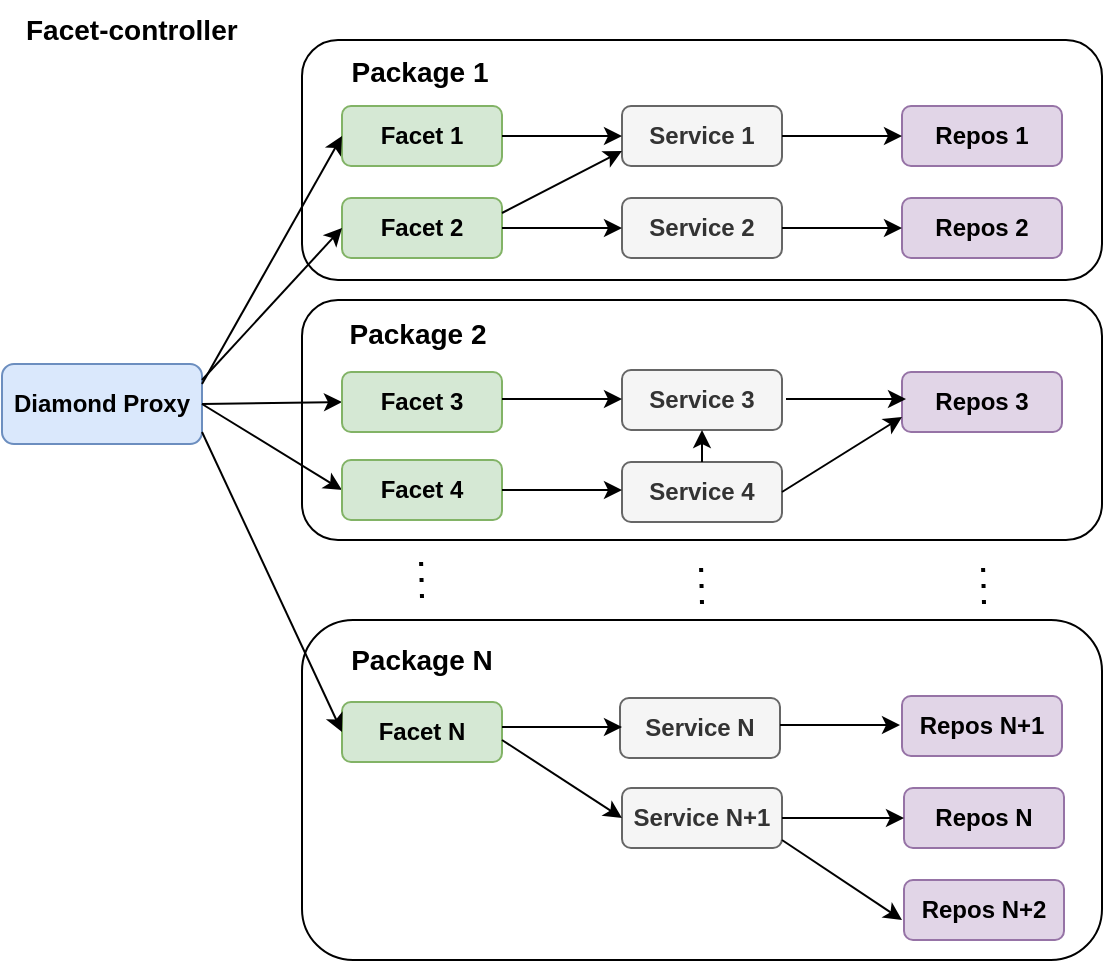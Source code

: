 <mxfile version="20.3.6" type="device"><diagram id="ig0ShdoYrRlbuwzHlbjr" name="Page-1"><mxGraphModel dx="529" dy="614" grid="1" gridSize="10" guides="1" tooltips="1" connect="1" arrows="1" fold="1" page="1" pageScale="1" pageWidth="850" pageHeight="1100" math="0" shadow="0"><root><mxCell id="0"/><mxCell id="1" parent="0"/><mxCell id="xfkjRRVRBIzTyInuerjT-47" value="" style="rounded=1;whiteSpace=wrap;html=1;fontSize=14;" vertex="1" parent="1"><mxGeometry x="220" y="440" width="400" height="170" as="geometry"/></mxCell><mxCell id="xfkjRRVRBIzTyInuerjT-45" value="" style="rounded=1;whiteSpace=wrap;html=1;fontSize=14;" vertex="1" parent="1"><mxGeometry x="220" y="280" width="400" height="120" as="geometry"/></mxCell><mxCell id="xfkjRRVRBIzTyInuerjT-44" value="" style="rounded=1;whiteSpace=wrap;html=1;fontSize=14;" vertex="1" parent="1"><mxGeometry x="220" y="150" width="400" height="120" as="geometry"/></mxCell><mxCell id="o6zzBLszWDUD9s81D3n4-1" value="&lt;b&gt;Facet 2&lt;/b&gt;" style="rounded=1;whiteSpace=wrap;html=1;fillColor=#d5e8d4;strokeColor=#82b366;" parent="1" vertex="1"><mxGeometry x="240" y="229" width="80" height="30" as="geometry"/></mxCell><mxCell id="o6zzBLszWDUD9s81D3n4-3" value="&lt;b&gt;Diamond Proxy&lt;/b&gt;" style="rounded=1;whiteSpace=wrap;html=1;fillColor=#dae8fc;strokeColor=#6c8ebf;" parent="1" vertex="1"><mxGeometry x="70" y="312" width="100" height="40" as="geometry"/></mxCell><mxCell id="o6zzBLszWDUD9s81D3n4-6" value="&lt;b&gt;Service 2&lt;/b&gt;" style="rounded=1;whiteSpace=wrap;html=1;fillColor=#f5f5f5;fontColor=#333333;strokeColor=#666666;" parent="1" vertex="1"><mxGeometry x="380" y="229" width="80" height="30" as="geometry"/></mxCell><mxCell id="o6zzBLszWDUD9s81D3n4-7" value="&lt;b&gt;Repos 1&lt;/b&gt;" style="rounded=1;whiteSpace=wrap;html=1;fillColor=#e1d5e7;strokeColor=#9673a6;" parent="1" vertex="1"><mxGeometry x="520" y="183" width="80" height="30" as="geometry"/></mxCell><mxCell id="o6zzBLszWDUD9s81D3n4-10" value="" style="endArrow=classic;html=1;rounded=0;entryX=0;entryY=0.5;entryDx=0;entryDy=0;" parent="1" target="o6zzBLszWDUD9s81D3n4-1" edge="1"><mxGeometry width="50" height="50" relative="1" as="geometry"><mxPoint x="170" y="320" as="sourcePoint"/><mxPoint x="250" y="270" as="targetPoint"/></mxGeometry></mxCell><mxCell id="o6zzBLszWDUD9s81D3n4-13" value="" style="endArrow=classic;html=1;rounded=0;exitX=1;exitY=0.5;exitDx=0;exitDy=0;entryX=0;entryY=0.5;entryDx=0;entryDy=0;" parent="1" source="o6zzBLszWDUD9s81D3n4-1" target="o6zzBLszWDUD9s81D3n4-6" edge="1"><mxGeometry width="50" height="50" relative="1" as="geometry"><mxPoint x="330" y="235" as="sourcePoint"/><mxPoint x="380" y="235" as="targetPoint"/></mxGeometry></mxCell><mxCell id="o6zzBLszWDUD9s81D3n4-22" value="&lt;b style=&quot;font-size: 14px;&quot;&gt;Facet-controller&lt;/b&gt;" style="text;html=1;strokeColor=none;fillColor=none;align=left;verticalAlign=middle;whiteSpace=wrap;rounded=0;fontSize=14;" parent="1" vertex="1"><mxGeometry x="80" y="130" width="180" height="30" as="geometry"/></mxCell><mxCell id="xfkjRRVRBIzTyInuerjT-2" value="&lt;b&gt;Repos 2&lt;/b&gt;" style="rounded=1;whiteSpace=wrap;html=1;fillColor=#e1d5e7;strokeColor=#9673a6;" vertex="1" parent="1"><mxGeometry x="520" y="229" width="80" height="30" as="geometry"/></mxCell><mxCell id="xfkjRRVRBIzTyInuerjT-4" value="" style="endArrow=classic;html=1;rounded=0;exitX=1;exitY=0.5;exitDx=0;exitDy=0;entryX=0;entryY=0.5;entryDx=0;entryDy=0;" edge="1" parent="1" source="o6zzBLszWDUD9s81D3n4-6" target="xfkjRRVRBIzTyInuerjT-2"><mxGeometry width="50" height="50" relative="1" as="geometry"><mxPoint x="460" y="219.5" as="sourcePoint"/><mxPoint x="520" y="219.5" as="targetPoint"/></mxGeometry></mxCell><mxCell id="xfkjRRVRBIzTyInuerjT-11" value="&lt;b&gt;Facet 1&lt;/b&gt;" style="rounded=1;whiteSpace=wrap;html=1;fillColor=#d5e8d4;strokeColor=#82b366;" vertex="1" parent="1"><mxGeometry x="240" y="183" width="80" height="30" as="geometry"/></mxCell><mxCell id="xfkjRRVRBIzTyInuerjT-12" value="&lt;b&gt;Facet N&lt;/b&gt;" style="rounded=1;whiteSpace=wrap;html=1;fillColor=#d5e8d4;strokeColor=#82b366;" vertex="1" parent="1"><mxGeometry x="240" y="481" width="80" height="30" as="geometry"/></mxCell><mxCell id="xfkjRRVRBIzTyInuerjT-13" value="&lt;b&gt;Service N&lt;/b&gt;" style="rounded=1;whiteSpace=wrap;html=1;fillColor=#f5f5f5;fontColor=#333333;strokeColor=#666666;" vertex="1" parent="1"><mxGeometry x="379" y="479" width="80" height="30" as="geometry"/></mxCell><mxCell id="xfkjRRVRBIzTyInuerjT-14" value="&lt;b&gt;Service 1&lt;/b&gt;" style="rounded=1;whiteSpace=wrap;html=1;fillColor=#f5f5f5;fontColor=#333333;strokeColor=#666666;" vertex="1" parent="1"><mxGeometry x="380" y="183" width="80" height="30" as="geometry"/></mxCell><mxCell id="xfkjRRVRBIzTyInuerjT-15" value="&lt;b&gt;Service N+1&lt;/b&gt;" style="rounded=1;whiteSpace=wrap;html=1;fillColor=#f5f5f5;fontColor=#333333;strokeColor=#666666;" vertex="1" parent="1"><mxGeometry x="380" y="524" width="80" height="30" as="geometry"/></mxCell><mxCell id="xfkjRRVRBIzTyInuerjT-16" value="&lt;b&gt;Repos N&lt;/b&gt;" style="rounded=1;whiteSpace=wrap;html=1;fillColor=#e1d5e7;strokeColor=#9673a6;" vertex="1" parent="1"><mxGeometry x="521" y="524" width="80" height="30" as="geometry"/></mxCell><mxCell id="xfkjRRVRBIzTyInuerjT-17" value="&lt;b&gt;Repos N+1&lt;/b&gt;" style="rounded=1;whiteSpace=wrap;html=1;fillColor=#e1d5e7;strokeColor=#9673a6;" vertex="1" parent="1"><mxGeometry x="520" y="478" width="80" height="30" as="geometry"/></mxCell><mxCell id="xfkjRRVRBIzTyInuerjT-18" value="&lt;b&gt;Repos N+2&lt;/b&gt;" style="rounded=1;whiteSpace=wrap;html=1;fillColor=#e1d5e7;strokeColor=#9673a6;" vertex="1" parent="1"><mxGeometry x="521" y="570" width="80" height="30" as="geometry"/></mxCell><mxCell id="xfkjRRVRBIzTyInuerjT-19" value="" style="endArrow=none;dashed=1;html=1;dashPattern=1 3;strokeWidth=2;rounded=0;fontSize=14;" edge="1" parent="1"><mxGeometry width="50" height="50" relative="1" as="geometry"><mxPoint x="420" y="432" as="sourcePoint"/><mxPoint x="419.5" y="412" as="targetPoint"/></mxGeometry></mxCell><mxCell id="xfkjRRVRBIzTyInuerjT-20" value="" style="endArrow=none;dashed=1;html=1;dashPattern=1 3;strokeWidth=2;rounded=0;fontSize=14;" edge="1" parent="1"><mxGeometry width="50" height="50" relative="1" as="geometry"><mxPoint x="280" y="429" as="sourcePoint"/><mxPoint x="279.5" y="409" as="targetPoint"/></mxGeometry></mxCell><mxCell id="xfkjRRVRBIzTyInuerjT-22" value="" style="endArrow=classic;html=1;rounded=0;entryX=0;entryY=0.5;entryDx=0;entryDy=0;exitX=1;exitY=0.25;exitDx=0;exitDy=0;" edge="1" parent="1" source="o6zzBLszWDUD9s81D3n4-3" target="xfkjRRVRBIzTyInuerjT-11"><mxGeometry width="50" height="50" relative="1" as="geometry"><mxPoint x="170" y="330" as="sourcePoint"/><mxPoint x="240" y="210" as="targetPoint"/></mxGeometry></mxCell><mxCell id="xfkjRRVRBIzTyInuerjT-23" value="" style="endArrow=classic;html=1;rounded=0;entryX=0;entryY=0.5;entryDx=0;entryDy=0;" edge="1" parent="1" target="xfkjRRVRBIzTyInuerjT-15"><mxGeometry width="50" height="50" relative="1" as="geometry"><mxPoint x="320" y="500" as="sourcePoint"/><mxPoint x="390" y="540" as="targetPoint"/></mxGeometry></mxCell><mxCell id="xfkjRRVRBIzTyInuerjT-24" value="" style="endArrow=classic;html=1;rounded=0;exitX=1;exitY=0.25;exitDx=0;exitDy=0;entryX=0;entryY=0.75;entryDx=0;entryDy=0;" edge="1" parent="1" source="o6zzBLszWDUD9s81D3n4-1" target="xfkjRRVRBIzTyInuerjT-14"><mxGeometry width="50" height="50" relative="1" as="geometry"><mxPoint x="320" y="241.5" as="sourcePoint"/><mxPoint x="380" y="180" as="targetPoint"/></mxGeometry></mxCell><mxCell id="xfkjRRVRBIzTyInuerjT-26" value="" style="endArrow=none;dashed=1;html=1;dashPattern=1 3;strokeWidth=2;rounded=0;fontSize=14;" edge="1" parent="1"><mxGeometry width="50" height="50" relative="1" as="geometry"><mxPoint x="561" y="432" as="sourcePoint"/><mxPoint x="560.5" y="412" as="targetPoint"/></mxGeometry></mxCell><mxCell id="xfkjRRVRBIzTyInuerjT-27" value="" style="endArrow=classic;html=1;rounded=0;exitX=1;exitY=0.5;exitDx=0;exitDy=0;entryX=0;entryY=0.5;entryDx=0;entryDy=0;" edge="1" parent="1" source="xfkjRRVRBIzTyInuerjT-14" target="o6zzBLszWDUD9s81D3n4-7"><mxGeometry width="50" height="50" relative="1" as="geometry"><mxPoint x="460" y="190" as="sourcePoint"/><mxPoint x="520" y="190" as="targetPoint"/></mxGeometry></mxCell><mxCell id="xfkjRRVRBIzTyInuerjT-28" value="" style="endArrow=classic;html=1;rounded=0;exitX=1;exitY=0.5;exitDx=0;exitDy=0;entryX=0;entryY=0.5;entryDx=0;entryDy=0;" edge="1" parent="1"><mxGeometry width="50" height="50" relative="1" as="geometry"><mxPoint x="320" y="493.5" as="sourcePoint"/><mxPoint x="380" y="493.5" as="targetPoint"/></mxGeometry></mxCell><mxCell id="xfkjRRVRBIzTyInuerjT-29" value="" style="endArrow=classic;html=1;rounded=0;entryX=0;entryY=0.5;entryDx=0;entryDy=0;" edge="1" parent="1" target="xfkjRRVRBIzTyInuerjT-12"><mxGeometry width="50" height="50" relative="1" as="geometry"><mxPoint x="170" y="346" as="sourcePoint"/><mxPoint x="231" y="416" as="targetPoint"/></mxGeometry></mxCell><mxCell id="xfkjRRVRBIzTyInuerjT-30" value="" style="endArrow=classic;html=1;rounded=0;exitX=1;exitY=0.5;exitDx=0;exitDy=0;entryX=0;entryY=0.5;entryDx=0;entryDy=0;" edge="1" parent="1"><mxGeometry width="50" height="50" relative="1" as="geometry"><mxPoint x="459" y="492.5" as="sourcePoint"/><mxPoint x="519" y="492.5" as="targetPoint"/></mxGeometry></mxCell><mxCell id="xfkjRRVRBIzTyInuerjT-31" value="" style="endArrow=classic;html=1;rounded=0;exitX=1;exitY=0.5;exitDx=0;exitDy=0;entryX=0;entryY=0.5;entryDx=0;entryDy=0;" edge="1" parent="1" source="o6zzBLszWDUD9s81D3n4-3" target="xfkjRRVRBIzTyInuerjT-36"><mxGeometry width="50" height="50" relative="1" as="geometry"><mxPoint x="170" y="339.5" as="sourcePoint"/><mxPoint x="210" y="340" as="targetPoint"/></mxGeometry></mxCell><mxCell id="xfkjRRVRBIzTyInuerjT-32" value="" style="endArrow=classic;html=1;rounded=0;exitX=1;exitY=0.5;exitDx=0;exitDy=0;entryX=0;entryY=0.5;entryDx=0;entryDy=0;" edge="1" parent="1" source="xfkjRRVRBIzTyInuerjT-15" target="xfkjRRVRBIzTyInuerjT-16"><mxGeometry width="50" height="50" relative="1" as="geometry"><mxPoint x="470" y="538.5" as="sourcePoint"/><mxPoint x="510" y="538.5" as="targetPoint"/></mxGeometry></mxCell><mxCell id="xfkjRRVRBIzTyInuerjT-33" value="" style="endArrow=classic;html=1;rounded=0;entryX=0;entryY=0.5;entryDx=0;entryDy=0;exitX=1;exitY=0.5;exitDx=0;exitDy=0;" edge="1" parent="1" source="o6zzBLszWDUD9s81D3n4-3" target="xfkjRRVRBIzTyInuerjT-37"><mxGeometry width="50" height="50" relative="1" as="geometry"><mxPoint x="170" y="345" as="sourcePoint"/><mxPoint x="219" y="375" as="targetPoint"/></mxGeometry></mxCell><mxCell id="xfkjRRVRBIzTyInuerjT-34" value="" style="endArrow=classic;html=1;rounded=0;exitX=1;exitY=0.5;exitDx=0;exitDy=0;entryX=0;entryY=0.5;entryDx=0;entryDy=0;" edge="1" parent="1" source="xfkjRRVRBIzTyInuerjT-11" target="xfkjRRVRBIzTyInuerjT-14"><mxGeometry width="50" height="50" relative="1" as="geometry"><mxPoint x="320" y="174.5" as="sourcePoint"/><mxPoint x="380" y="174.5" as="targetPoint"/></mxGeometry></mxCell><mxCell id="xfkjRRVRBIzTyInuerjT-36" value="&lt;b&gt;Facet 3&lt;/b&gt;" style="rounded=1;whiteSpace=wrap;html=1;fillColor=#d5e8d4;strokeColor=#82b366;" vertex="1" parent="1"><mxGeometry x="240" y="316" width="80" height="30" as="geometry"/></mxCell><mxCell id="xfkjRRVRBIzTyInuerjT-37" value="&lt;b&gt;Facet 4&lt;/b&gt;" style="rounded=1;whiteSpace=wrap;html=1;fillColor=#d5e8d4;strokeColor=#82b366;" vertex="1" parent="1"><mxGeometry x="240" y="360" width="80" height="30" as="geometry"/></mxCell><mxCell id="xfkjRRVRBIzTyInuerjT-39" value="&lt;b&gt;Service 3&lt;/b&gt;" style="rounded=1;whiteSpace=wrap;html=1;fillColor=#f5f5f5;fontColor=#333333;strokeColor=#666666;" vertex="1" parent="1"><mxGeometry x="380" y="315" width="80" height="30" as="geometry"/></mxCell><mxCell id="xfkjRRVRBIzTyInuerjT-40" value="&lt;b&gt;Service 4&lt;/b&gt;" style="rounded=1;whiteSpace=wrap;html=1;fillColor=#f5f5f5;fontColor=#333333;strokeColor=#666666;" vertex="1" parent="1"><mxGeometry x="380" y="361" width="80" height="30" as="geometry"/></mxCell><mxCell id="xfkjRRVRBIzTyInuerjT-43" value="&lt;b&gt;Repos 3&lt;/b&gt;" style="rounded=1;whiteSpace=wrap;html=1;fillColor=#e1d5e7;strokeColor=#9673a6;" vertex="1" parent="1"><mxGeometry x="520" y="316" width="80" height="30" as="geometry"/></mxCell><mxCell id="xfkjRRVRBIzTyInuerjT-48" value="&lt;b&gt;Package 1&lt;/b&gt;" style="text;html=1;strokeColor=none;fillColor=none;align=center;verticalAlign=middle;whiteSpace=wrap;rounded=0;fontSize=14;" vertex="1" parent="1"><mxGeometry x="239" y="156" width="80" height="20" as="geometry"/></mxCell><mxCell id="xfkjRRVRBIzTyInuerjT-49" value="&lt;b&gt;Package 2&lt;/b&gt;" style="text;html=1;strokeColor=none;fillColor=none;align=center;verticalAlign=middle;whiteSpace=wrap;rounded=0;fontSize=14;" vertex="1" parent="1"><mxGeometry x="238" y="287" width="80" height="20" as="geometry"/></mxCell><mxCell id="xfkjRRVRBIzTyInuerjT-50" value="&lt;b&gt;Package N&lt;/b&gt;" style="text;html=1;strokeColor=none;fillColor=none;align=center;verticalAlign=middle;whiteSpace=wrap;rounded=0;fontSize=14;" vertex="1" parent="1"><mxGeometry x="240" y="450" width="80" height="20" as="geometry"/></mxCell><mxCell id="xfkjRRVRBIzTyInuerjT-54" value="" style="endArrow=classic;html=1;rounded=0;exitX=1;exitY=0.5;exitDx=0;exitDy=0;entryX=0;entryY=0.5;entryDx=0;entryDy=0;" edge="1" parent="1"><mxGeometry width="50" height="50" relative="1" as="geometry"><mxPoint x="320" y="329.5" as="sourcePoint"/><mxPoint x="380" y="329.5" as="targetPoint"/></mxGeometry></mxCell><mxCell id="xfkjRRVRBIzTyInuerjT-55" value="" style="endArrow=classic;html=1;rounded=0;exitX=1;exitY=0.5;exitDx=0;exitDy=0;entryX=0;entryY=0.5;entryDx=0;entryDy=0;" edge="1" parent="1"><mxGeometry width="50" height="50" relative="1" as="geometry"><mxPoint x="462" y="329.5" as="sourcePoint"/><mxPoint x="522" y="329.5" as="targetPoint"/></mxGeometry></mxCell><mxCell id="xfkjRRVRBIzTyInuerjT-56" value="" style="endArrow=classic;html=1;rounded=0;strokeWidth=1;fontSize=14;entryX=0.5;entryY=1;entryDx=0;entryDy=0;exitX=0.5;exitY=0;exitDx=0;exitDy=0;" edge="1" parent="1" source="xfkjRRVRBIzTyInuerjT-40" target="xfkjRRVRBIzTyInuerjT-39"><mxGeometry width="50" height="50" relative="1" as="geometry"><mxPoint x="480" y="400" as="sourcePoint"/><mxPoint x="530" y="350" as="targetPoint"/></mxGeometry></mxCell><mxCell id="xfkjRRVRBIzTyInuerjT-57" value="" style="endArrow=classic;html=1;rounded=0;exitX=1;exitY=0.5;exitDx=0;exitDy=0;" edge="1" parent="1" source="xfkjRRVRBIzTyInuerjT-37"><mxGeometry width="50" height="50" relative="1" as="geometry"><mxPoint x="330" y="374.5" as="sourcePoint"/><mxPoint x="380" y="375" as="targetPoint"/></mxGeometry></mxCell><mxCell id="xfkjRRVRBIzTyInuerjT-58" value="" style="endArrow=classic;html=1;rounded=0;entryX=0;entryY=0.75;entryDx=0;entryDy=0;exitX=1;exitY=0.5;exitDx=0;exitDy=0;" edge="1" parent="1" source="xfkjRRVRBIzTyInuerjT-40" target="xfkjRRVRBIzTyInuerjT-43"><mxGeometry width="50" height="50" relative="1" as="geometry"><mxPoint x="480" y="374.5" as="sourcePoint"/><mxPoint x="540" y="374.5" as="targetPoint"/></mxGeometry></mxCell><mxCell id="xfkjRRVRBIzTyInuerjT-59" value="" style="endArrow=classic;html=1;rounded=0;" edge="1" parent="1"><mxGeometry width="50" height="50" relative="1" as="geometry"><mxPoint x="460" y="550" as="sourcePoint"/><mxPoint x="520" y="590" as="targetPoint"/></mxGeometry></mxCell></root></mxGraphModel></diagram></mxfile>
